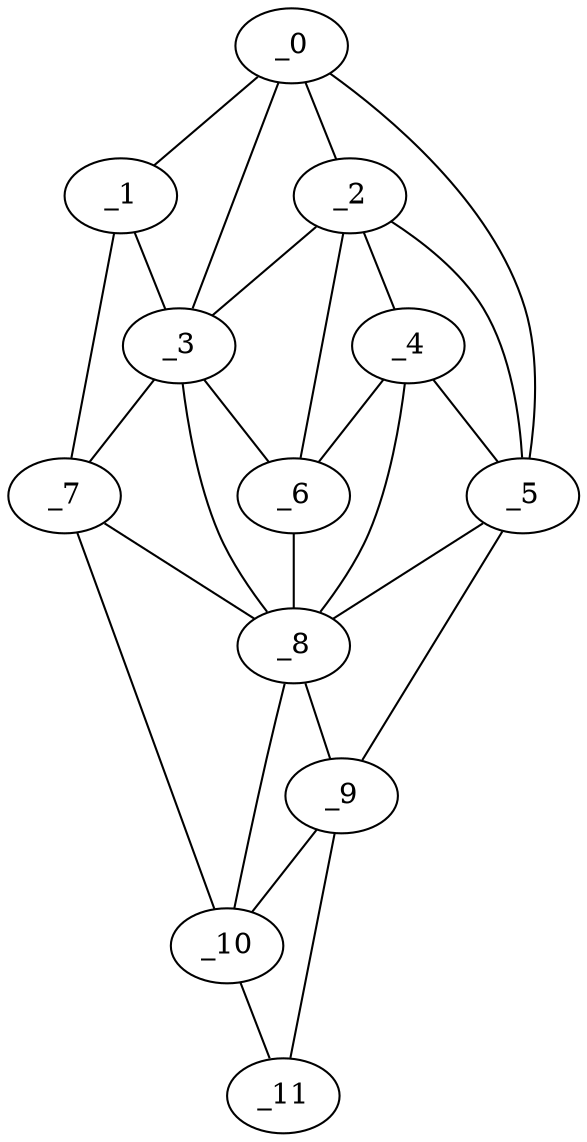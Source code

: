 graph "obj97__125.gxl" {
	_0	 [x=28,
		y=42];
	_1	 [x=30,
		y=53];
	_0 -- _1	 [valence=1];
	_2	 [x=32,
		y=39];
	_0 -- _2	 [valence=2];
	_3	 [x=35,
		y=49];
	_0 -- _3	 [valence=1];
	_5	 [x=40,
		y=25];
	_0 -- _5	 [valence=1];
	_1 -- _3	 [valence=2];
	_7	 [x=42,
		y=92];
	_1 -- _7	 [valence=1];
	_2 -- _3	 [valence=2];
	_4	 [x=37,
		y=33];
	_2 -- _4	 [valence=2];
	_2 -- _5	 [valence=1];
	_6	 [x=42,
		y=43];
	_2 -- _6	 [valence=2];
	_3 -- _6	 [valence=1];
	_3 -- _7	 [valence=2];
	_8	 [x=51,
		y=40];
	_3 -- _8	 [valence=2];
	_4 -- _5	 [valence=1];
	_4 -- _6	 [valence=1];
	_4 -- _8	 [valence=2];
	_5 -- _8	 [valence=2];
	_9	 [x=71,
		y=12];
	_5 -- _9	 [valence=1];
	_6 -- _8	 [valence=2];
	_7 -- _8	 [valence=1];
	_10	 [x=100,
		y=28];
	_7 -- _10	 [valence=1];
	_8 -- _9	 [valence=2];
	_8 -- _10	 [valence=2];
	_9 -- _10	 [valence=1];
	_11	 [x=104,
		y=10];
	_9 -- _11	 [valence=1];
	_10 -- _11	 [valence=1];
}
